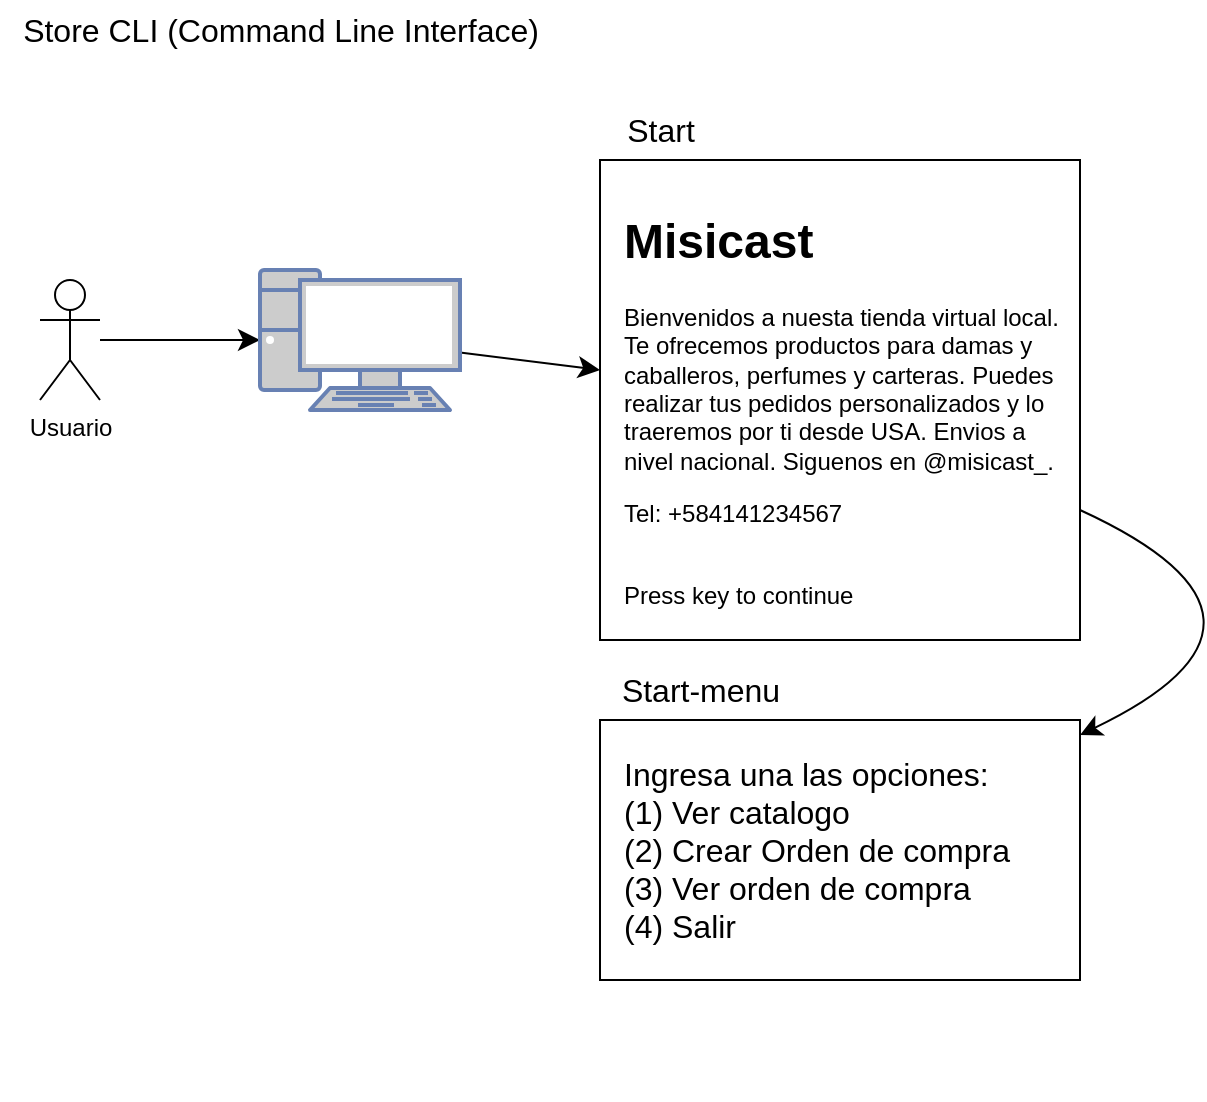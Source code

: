 <mxfile version="24.5.1" type="device">
  <diagram name="Page-1" id="FFeXLbEfhQxo2one8Vpd">
    <mxGraphModel dx="979" dy="606" grid="1" gridSize="10" guides="1" tooltips="1" connect="1" arrows="1" fold="1" page="1" pageScale="1" pageWidth="850" pageHeight="1100" background="none" math="0" shadow="0">
      <root>
        <mxCell id="0" />
        <mxCell id="1" parent="0" />
        <mxCell id="60Yj3ABj0pq_Iz6FAWQm-1" value="Store CLI (Command Line Interface)" style="text;html=1;align=center;verticalAlign=middle;resizable=0;points=[];autosize=1;strokeColor=none;fillColor=none;fontSize=16;" vertex="1" parent="1">
          <mxGeometry x="40" y="40" width="280" height="30" as="geometry" />
        </mxCell>
        <mxCell id="60Yj3ABj0pq_Iz6FAWQm-25" style="edgeStyle=none;curved=1;rounded=0;orthogonalLoop=1;jettySize=auto;html=1;fontSize=12;startSize=8;endSize=8;" edge="1" parent="1" source="60Yj3ABj0pq_Iz6FAWQm-6" target="60Yj3ABj0pq_Iz6FAWQm-10">
          <mxGeometry relative="1" as="geometry" />
        </mxCell>
        <mxCell id="60Yj3ABj0pq_Iz6FAWQm-6" value="Usuario" style="shape=umlActor;verticalLabelPosition=bottom;verticalAlign=top;html=1;outlineConnect=0;" vertex="1" parent="1">
          <mxGeometry x="60" y="180" width="30" height="60" as="geometry" />
        </mxCell>
        <mxCell id="60Yj3ABj0pq_Iz6FAWQm-19" style="edgeStyle=none;curved=1;rounded=0;orthogonalLoop=1;jettySize=auto;html=1;fontSize=12;startSize=8;endSize=8;" edge="1" parent="1" source="60Yj3ABj0pq_Iz6FAWQm-8" target="60Yj3ABj0pq_Iz6FAWQm-15">
          <mxGeometry relative="1" as="geometry">
            <Array as="points">
              <mxPoint x="700" y="350" />
            </Array>
          </mxGeometry>
        </mxCell>
        <mxCell id="60Yj3ABj0pq_Iz6FAWQm-27" style="edgeStyle=none;curved=1;rounded=0;orthogonalLoop=1;jettySize=auto;html=1;fontSize=12;startSize=8;endSize=8;" edge="1" parent="1" source="60Yj3ABj0pq_Iz6FAWQm-10" target="60Yj3ABj0pq_Iz6FAWQm-8">
          <mxGeometry relative="1" as="geometry" />
        </mxCell>
        <mxCell id="60Yj3ABj0pq_Iz6FAWQm-10" value="" style="fontColor=#0066CC;verticalAlign=top;verticalLabelPosition=bottom;labelPosition=center;align=center;html=1;outlineConnect=0;fillColor=#CCCCCC;strokeColor=#6881B3;gradientColor=none;gradientDirection=north;strokeWidth=2;shape=mxgraph.networks.pc;" vertex="1" parent="1">
          <mxGeometry x="170" y="175" width="100" height="70" as="geometry" />
        </mxCell>
        <mxCell id="60Yj3ABj0pq_Iz6FAWQm-21" value="" style="group" vertex="1" connectable="0" parent="1">
          <mxGeometry x="340" y="370" width="240" height="220" as="geometry" />
        </mxCell>
        <mxCell id="60Yj3ABj0pq_Iz6FAWQm-15" value="" style="rounded=0;whiteSpace=wrap;html=1;" vertex="1" parent="60Yj3ABj0pq_Iz6FAWQm-21">
          <mxGeometry y="30" width="240" height="130" as="geometry" />
        </mxCell>
        <mxCell id="60Yj3ABj0pq_Iz6FAWQm-16" style="edgeStyle=none;curved=1;rounded=0;orthogonalLoop=1;jettySize=auto;html=1;exitX=0;exitY=0.5;exitDx=0;exitDy=0;fontSize=12;startSize=8;endSize=8;" edge="1" parent="60Yj3ABj0pq_Iz6FAWQm-21" source="60Yj3ABj0pq_Iz6FAWQm-15" target="60Yj3ABj0pq_Iz6FAWQm-15">
          <mxGeometry relative="1" as="geometry" />
        </mxCell>
        <mxCell id="60Yj3ABj0pq_Iz6FAWQm-18" value="Start-menu" style="text;html=1;align=center;verticalAlign=middle;resizable=0;points=[];autosize=1;strokeColor=none;fillColor=none;fontSize=16;" vertex="1" parent="60Yj3ABj0pq_Iz6FAWQm-21">
          <mxGeometry width="100" height="30" as="geometry" />
        </mxCell>
        <mxCell id="60Yj3ABj0pq_Iz6FAWQm-23" value="Ingresa una las opciones:&lt;div&gt;(1) Ver catalogo&lt;/div&gt;&lt;div&gt;(2) Crear Orden de compra&amp;nbsp;&lt;/div&gt;&lt;div&gt;(3) Ver orden de compra&amp;nbsp;&lt;/div&gt;&lt;div&gt;(4) Salir&lt;/div&gt;" style="text;html=1;align=left;verticalAlign=middle;resizable=0;points=[];autosize=1;strokeColor=none;fillColor=none;fontSize=16;" vertex="1" parent="60Yj3ABj0pq_Iz6FAWQm-21">
          <mxGeometry x="10" y="40" width="220" height="110" as="geometry" />
        </mxCell>
        <mxCell id="60Yj3ABj0pq_Iz6FAWQm-26" value="" style="group" vertex="1" connectable="0" parent="1">
          <mxGeometry x="340" y="90" width="240" height="270" as="geometry" />
        </mxCell>
        <mxCell id="60Yj3ABj0pq_Iz6FAWQm-8" value="" style="rounded=0;whiteSpace=wrap;html=1;" vertex="1" parent="60Yj3ABj0pq_Iz6FAWQm-26">
          <mxGeometry y="30" width="240" height="240" as="geometry" />
        </mxCell>
        <mxCell id="60Yj3ABj0pq_Iz6FAWQm-9" style="edgeStyle=none;curved=1;rounded=0;orthogonalLoop=1;jettySize=auto;html=1;exitX=0;exitY=0.5;exitDx=0;exitDy=0;fontSize=12;startSize=8;endSize=8;" edge="1" parent="60Yj3ABj0pq_Iz6FAWQm-26" source="60Yj3ABj0pq_Iz6FAWQm-8" target="60Yj3ABj0pq_Iz6FAWQm-8">
          <mxGeometry relative="1" as="geometry" />
        </mxCell>
        <mxCell id="60Yj3ABj0pq_Iz6FAWQm-12" value="&lt;h1 style=&quot;margin-top: 0px;&quot;&gt;Misicast&lt;/h1&gt;&lt;p&gt;Bienvenidos a nuesta tienda virtual local. Te ofrecemos productos para damas y caballeros, perfumes y carteras. Puedes realizar tus pedidos personalizados y lo traeremos por ti desde USA. Envios a nivel nacional. Siguenos en @misicast_.&lt;/p&gt;&lt;p&gt;Tel: +584141234567&lt;/p&gt;&lt;p&gt;&lt;br&gt;Press key to continue&lt;/p&gt;" style="text;html=1;whiteSpace=wrap;overflow=hidden;rounded=0;" vertex="1" parent="60Yj3ABj0pq_Iz6FAWQm-26">
          <mxGeometry x="10" y="50" width="220" height="210" as="geometry" />
        </mxCell>
        <mxCell id="60Yj3ABj0pq_Iz6FAWQm-14" value="Start" style="text;html=1;align=center;verticalAlign=middle;resizable=0;points=[];autosize=1;strokeColor=none;fillColor=none;fontSize=16;" vertex="1" parent="60Yj3ABj0pq_Iz6FAWQm-26">
          <mxGeometry width="60" height="30" as="geometry" />
        </mxCell>
      </root>
    </mxGraphModel>
  </diagram>
</mxfile>
